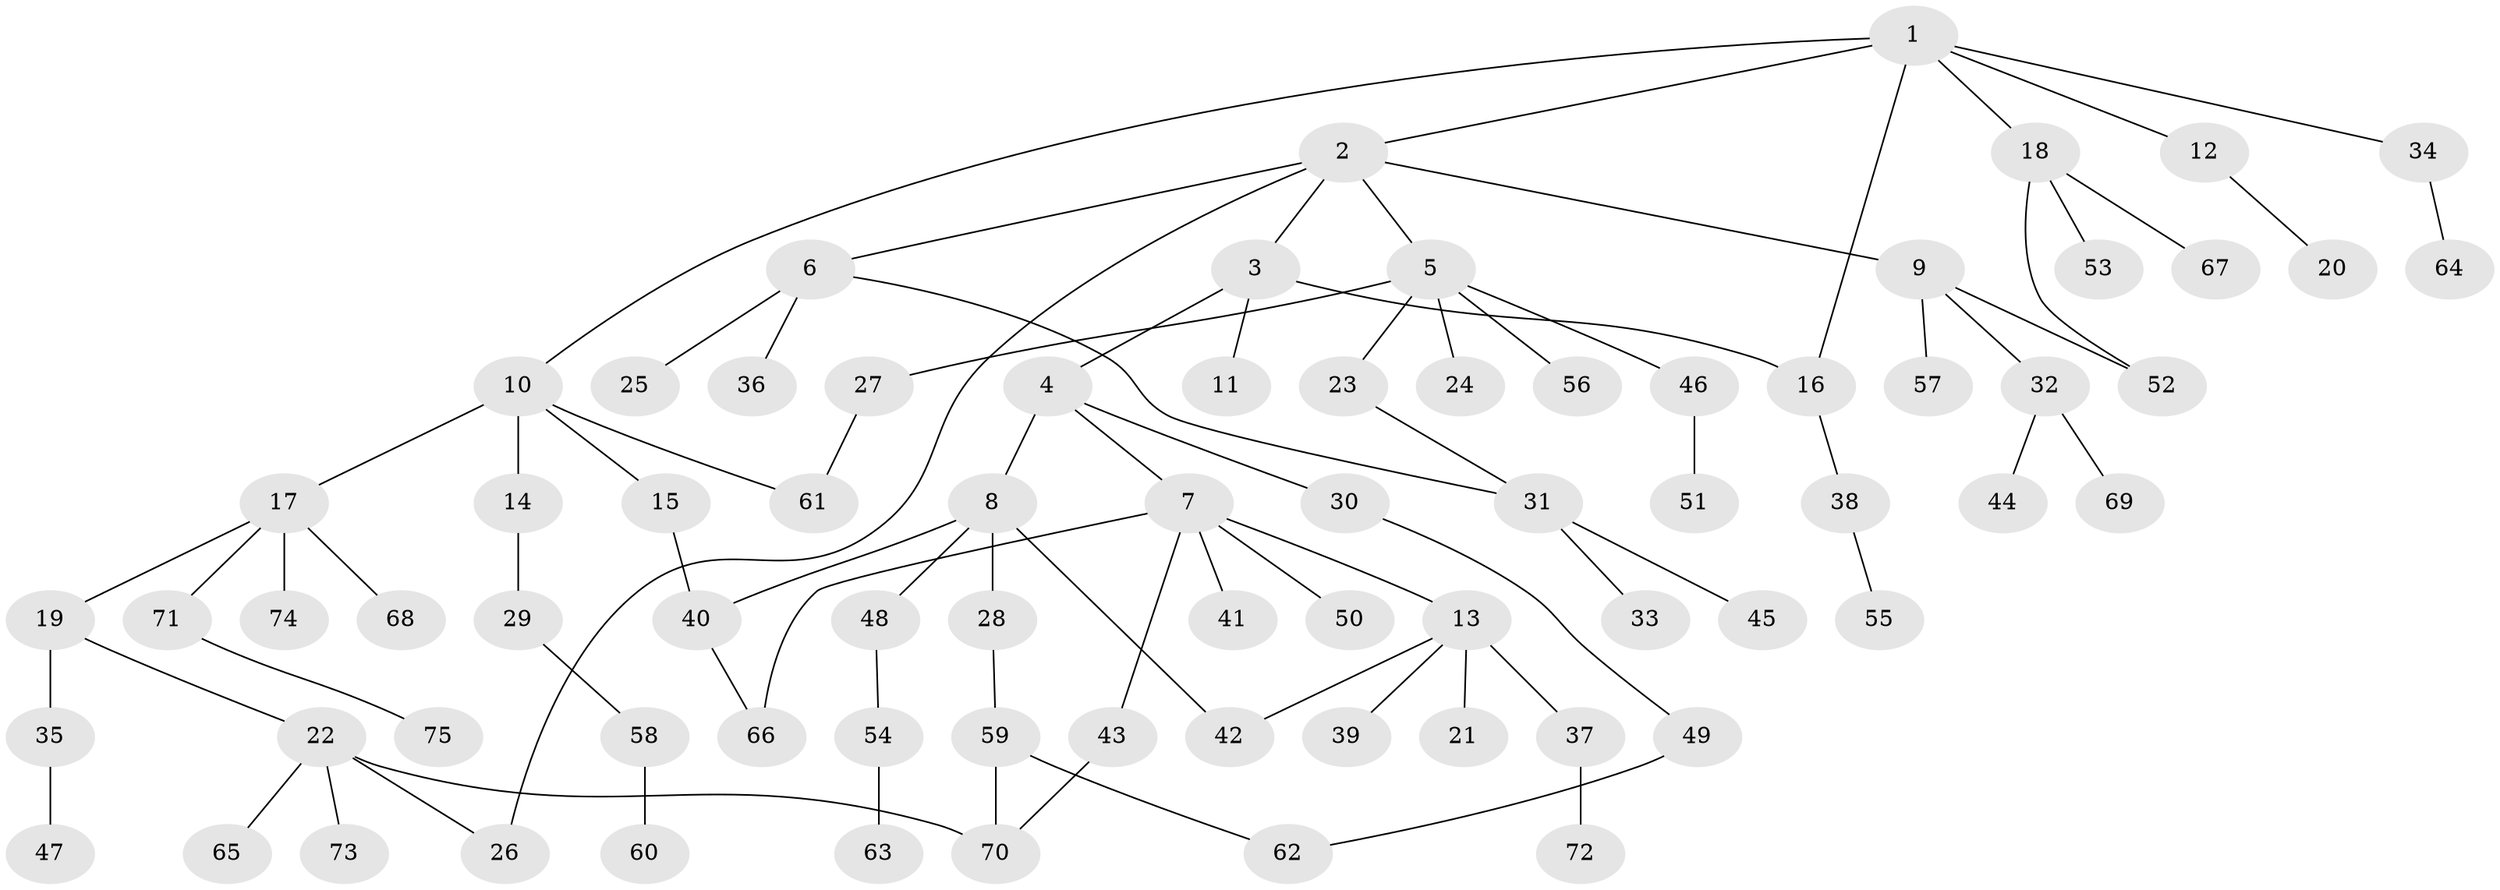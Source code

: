 // Generated by graph-tools (version 1.1) at 2025/25/03/09/25 03:25:35]
// undirected, 75 vertices, 85 edges
graph export_dot {
graph [start="1"]
  node [color=gray90,style=filled];
  1;
  2;
  3;
  4;
  5;
  6;
  7;
  8;
  9;
  10;
  11;
  12;
  13;
  14;
  15;
  16;
  17;
  18;
  19;
  20;
  21;
  22;
  23;
  24;
  25;
  26;
  27;
  28;
  29;
  30;
  31;
  32;
  33;
  34;
  35;
  36;
  37;
  38;
  39;
  40;
  41;
  42;
  43;
  44;
  45;
  46;
  47;
  48;
  49;
  50;
  51;
  52;
  53;
  54;
  55;
  56;
  57;
  58;
  59;
  60;
  61;
  62;
  63;
  64;
  65;
  66;
  67;
  68;
  69;
  70;
  71;
  72;
  73;
  74;
  75;
  1 -- 2;
  1 -- 10;
  1 -- 12;
  1 -- 18;
  1 -- 34;
  1 -- 16;
  2 -- 3;
  2 -- 5;
  2 -- 6;
  2 -- 9;
  2 -- 26;
  3 -- 4;
  3 -- 11;
  3 -- 16;
  4 -- 7;
  4 -- 8;
  4 -- 30;
  5 -- 23;
  5 -- 24;
  5 -- 27;
  5 -- 46;
  5 -- 56;
  6 -- 25;
  6 -- 36;
  6 -- 31;
  7 -- 13;
  7 -- 41;
  7 -- 43;
  7 -- 50;
  7 -- 66;
  8 -- 28;
  8 -- 40;
  8 -- 42;
  8 -- 48;
  9 -- 32;
  9 -- 52;
  9 -- 57;
  10 -- 14;
  10 -- 15;
  10 -- 17;
  10 -- 61;
  12 -- 20;
  13 -- 21;
  13 -- 37;
  13 -- 39;
  13 -- 42;
  14 -- 29;
  15 -- 40;
  16 -- 38;
  17 -- 19;
  17 -- 68;
  17 -- 71;
  17 -- 74;
  18 -- 53;
  18 -- 67;
  18 -- 52;
  19 -- 22;
  19 -- 35;
  22 -- 26;
  22 -- 65;
  22 -- 73;
  22 -- 70;
  23 -- 31;
  27 -- 61;
  28 -- 59;
  29 -- 58;
  30 -- 49;
  31 -- 33;
  31 -- 45;
  32 -- 44;
  32 -- 69;
  34 -- 64;
  35 -- 47;
  37 -- 72;
  38 -- 55;
  40 -- 66;
  43 -- 70;
  46 -- 51;
  48 -- 54;
  49 -- 62;
  54 -- 63;
  58 -- 60;
  59 -- 62;
  59 -- 70;
  71 -- 75;
}

